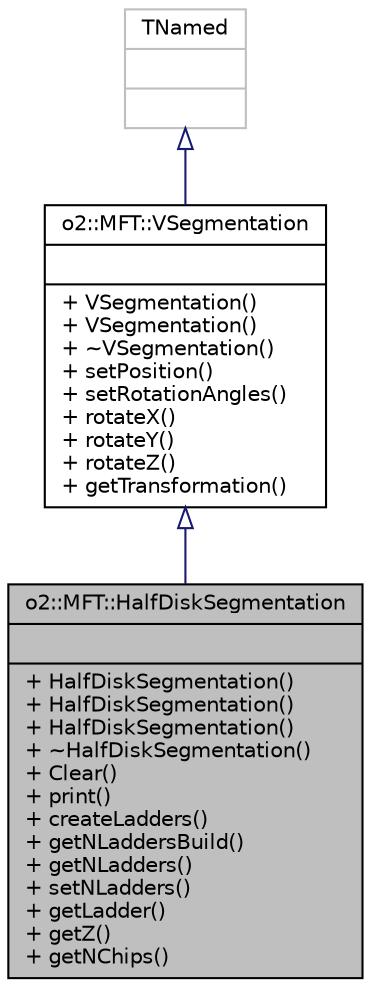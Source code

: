 digraph "o2::MFT::HalfDiskSegmentation"
{
 // INTERACTIVE_SVG=YES
  bgcolor="transparent";
  edge [fontname="Helvetica",fontsize="10",labelfontname="Helvetica",labelfontsize="10"];
  node [fontname="Helvetica",fontsize="10",shape=record];
  Node1 [label="{o2::MFT::HalfDiskSegmentation\n||+ HalfDiskSegmentation()\l+ HalfDiskSegmentation()\l+ HalfDiskSegmentation()\l+ ~HalfDiskSegmentation()\l+ Clear()\l+ print()\l+ createLadders()\l+ getNLaddersBuild()\l+ getNLadders()\l+ setNLadders()\l+ getLadder()\l+ getZ()\l+ getNChips()\l}",height=0.2,width=0.4,color="black", fillcolor="grey75", style="filled" fontcolor="black"];
  Node2 -> Node1 [dir="back",color="midnightblue",fontsize="10",style="solid",arrowtail="onormal",fontname="Helvetica"];
  Node2 [label="{o2::MFT::VSegmentation\n||+ VSegmentation()\l+ VSegmentation()\l+ ~VSegmentation()\l+ setPosition()\l+ setRotationAngles()\l+ rotateX()\l+ rotateY()\l+ rotateZ()\l+ getTransformation()\l}",height=0.2,width=0.4,color="black",URL="$d9/d15/classo2_1_1MFT_1_1VSegmentation.html"];
  Node3 -> Node2 [dir="back",color="midnightblue",fontsize="10",style="solid",arrowtail="onormal",fontname="Helvetica"];
  Node3 [label="{TNamed\n||}",height=0.2,width=0.4,color="grey75"];
}
